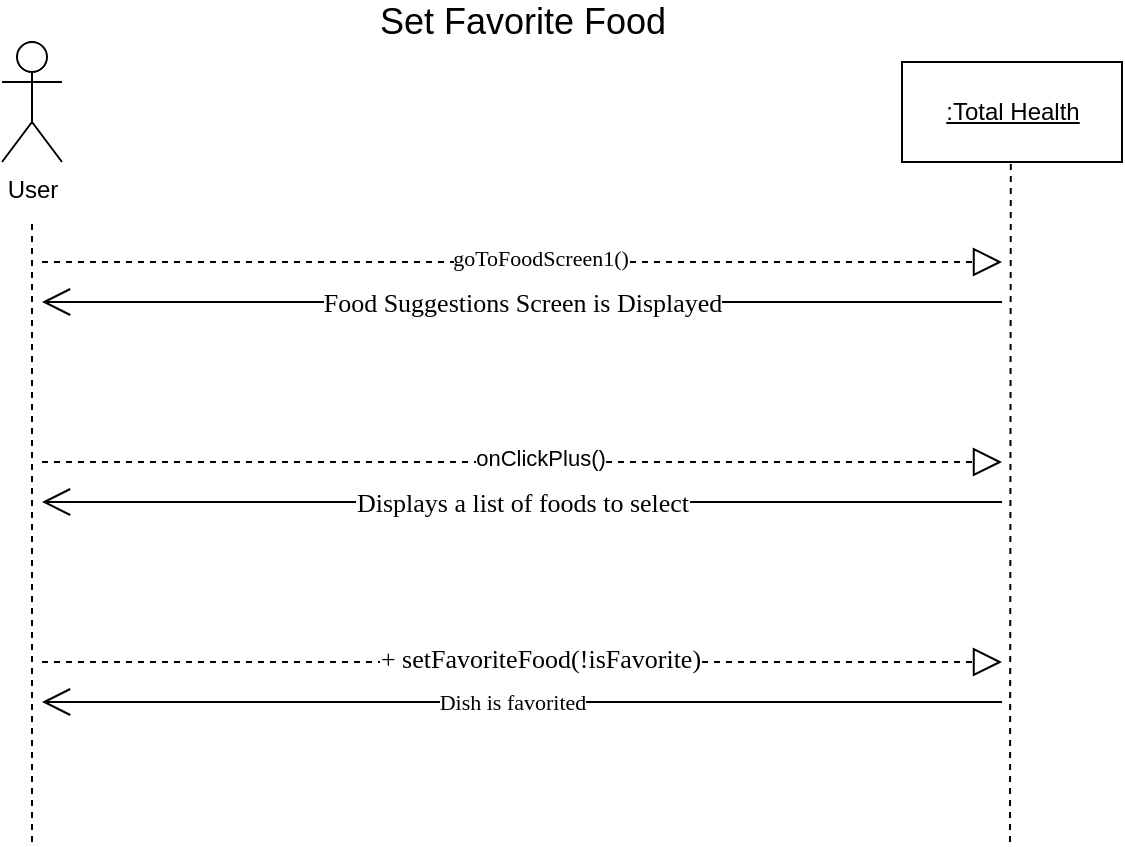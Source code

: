 <mxfile version="16.0.0" type="github">
  <diagram id="fsKUEpt00cAQXqf5Vs6Y" name="Page-1">
    <mxGraphModel dx="2062" dy="1122" grid="1" gridSize="10" guides="1" tooltips="1" connect="1" arrows="1" fold="1" page="1" pageScale="1" pageWidth="850" pageHeight="1100" math="0" shadow="0">
      <root>
        <mxCell id="0" />
        <mxCell id="1" parent="0" />
        <mxCell id="f-GdbEtR7hPHFlpdBjNb-2" value="User" style="shape=umlActor;verticalLabelPosition=bottom;verticalAlign=top;html=1;" parent="1" vertex="1">
          <mxGeometry x="150" y="130" width="30" height="60" as="geometry" />
        </mxCell>
        <mxCell id="f-GdbEtR7hPHFlpdBjNb-3" value="&lt;u&gt;:Total Health&lt;/u&gt;" style="html=1;" parent="1" vertex="1">
          <mxGeometry x="600" y="140" width="110" height="50" as="geometry" />
        </mxCell>
        <mxCell id="f-GdbEtR7hPHFlpdBjNb-6" value="" style="endArrow=none;dashed=1;html=1;rounded=0;" parent="1" edge="1">
          <mxGeometry width="50" height="50" relative="1" as="geometry">
            <mxPoint x="165" y="530" as="sourcePoint" />
            <mxPoint x="165" y="220" as="targetPoint" />
          </mxGeometry>
        </mxCell>
        <mxCell id="f-GdbEtR7hPHFlpdBjNb-7" value="" style="endArrow=none;dashed=1;html=1;rounded=0;" parent="1" edge="1">
          <mxGeometry width="50" height="50" relative="1" as="geometry">
            <mxPoint x="654" y="530" as="sourcePoint" />
            <mxPoint x="654.41" y="190" as="targetPoint" />
          </mxGeometry>
        </mxCell>
        <mxCell id="w5Yw9LY-AuXsBXbNcG6X-1" value="&lt;font face=&quot;Georgia&quot;&gt;&lt;br&gt;&lt;span style=&quot;font-size: 13px ; color: rgb(0 , 0 , 0) ; font-weight: normal ; text-decoration: none ; font-style: normal&quot;&gt;Food Suggestions Screen is Displayed&lt;/span&gt;&lt;br&gt;&lt;br&gt;&lt;/font&gt;" style="endArrow=open;endFill=1;endSize=12;html=1;rounded=0;" parent="1" edge="1">
          <mxGeometry width="160" relative="1" as="geometry">
            <mxPoint x="650" y="260" as="sourcePoint" />
            <mxPoint x="170" y="260" as="targetPoint" />
          </mxGeometry>
        </mxCell>
        <mxCell id="w5Yw9LY-AuXsBXbNcG6X-2" value="" style="endArrow=block;dashed=1;endFill=0;endSize=12;html=1;rounded=0;" parent="1" edge="1">
          <mxGeometry width="160" relative="1" as="geometry">
            <mxPoint x="170" y="240" as="sourcePoint" />
            <mxPoint x="650" y="240" as="targetPoint" />
          </mxGeometry>
        </mxCell>
        <mxCell id="w5Yw9LY-AuXsBXbNcG6X-4" value="&lt;font face=&quot;Georgia&quot;&gt;goToFoodScreen1()&lt;/font&gt;" style="edgeLabel;html=1;align=center;verticalAlign=middle;resizable=0;points=[];" parent="w5Yw9LY-AuXsBXbNcG6X-2" vertex="1" connectable="0">
          <mxGeometry x="0.038" y="2" relative="1" as="geometry">
            <mxPoint as="offset" />
          </mxGeometry>
        </mxCell>
        <mxCell id="w5Yw9LY-AuXsBXbNcG6X-5" value="" style="endArrow=block;dashed=1;endFill=0;endSize=12;html=1;rounded=0;" parent="1" edge="1">
          <mxGeometry width="160" relative="1" as="geometry">
            <mxPoint x="170" y="340.0" as="sourcePoint" />
            <mxPoint x="650" y="340.0" as="targetPoint" />
          </mxGeometry>
        </mxCell>
        <mxCell id="w5Yw9LY-AuXsBXbNcG6X-6" value="onClickPlus()" style="edgeLabel;html=1;align=center;verticalAlign=middle;resizable=0;points=[];" parent="w5Yw9LY-AuXsBXbNcG6X-5" vertex="1" connectable="0">
          <mxGeometry x="0.038" y="2" relative="1" as="geometry">
            <mxPoint as="offset" />
          </mxGeometry>
        </mxCell>
        <mxCell id="w5Yw9LY-AuXsBXbNcG6X-8" value="&lt;font face=&quot;Georgia&quot;&gt;&lt;span style=&quot;font-size: 13px ; color: rgb(0 , 0 , 0) ; font-weight: normal ; text-decoration: none ; font-style: normal&quot;&gt;Displays a list of foods to select&lt;/span&gt;&lt;/font&gt;" style="endArrow=open;endFill=1;endSize=12;html=1;rounded=0;" parent="1" edge="1">
          <mxGeometry width="160" relative="1" as="geometry">
            <mxPoint x="650" y="360" as="sourcePoint" />
            <mxPoint x="170" y="360.0" as="targetPoint" />
          </mxGeometry>
        </mxCell>
        <mxCell id="w5Yw9LY-AuXsBXbNcG6X-9" value="&lt;font face=&quot;Georgia&quot;&gt;Dish is favorited&lt;br&gt;&lt;/font&gt;" style="endArrow=open;endFill=1;endSize=12;html=1;rounded=0;" parent="1" edge="1">
          <mxGeometry x="0.021" width="160" relative="1" as="geometry">
            <mxPoint x="650" y="460" as="sourcePoint" />
            <mxPoint x="170" y="460" as="targetPoint" />
            <mxPoint as="offset" />
          </mxGeometry>
        </mxCell>
        <mxCell id="w5Yw9LY-AuXsBXbNcG6X-15" value="" style="endArrow=block;dashed=1;endFill=0;endSize=12;html=1;rounded=0;" parent="1" edge="1">
          <mxGeometry width="160" relative="1" as="geometry">
            <mxPoint x="170" y="440.0" as="sourcePoint" />
            <mxPoint x="650" y="440.0" as="targetPoint" />
          </mxGeometry>
        </mxCell>
        <mxCell id="w5Yw9LY-AuXsBXbNcG6X-16" value="&lt;font style=&quot;font-size: 13px&quot; face=&quot;Georgia&quot;&gt;+ setFavoriteFood(!isFavorite)&lt;/font&gt;" style="edgeLabel;html=1;align=center;verticalAlign=middle;resizable=0;points=[];" parent="w5Yw9LY-AuXsBXbNcG6X-15" vertex="1" connectable="0">
          <mxGeometry x="0.038" y="2" relative="1" as="geometry">
            <mxPoint as="offset" />
          </mxGeometry>
        </mxCell>
        <mxCell id="Gz73ogkswe6rk5s-e1XH-1" value="&lt;font style=&quot;font-size: 18px&quot;&gt;Set Favorite Food&lt;/font&gt;" style="text;html=1;resizable=0;autosize=1;align=center;verticalAlign=middle;points=[];fillColor=none;strokeColor=none;rounded=0;" vertex="1" parent="1">
          <mxGeometry x="330" y="110" width="160" height="20" as="geometry" />
        </mxCell>
      </root>
    </mxGraphModel>
  </diagram>
</mxfile>
